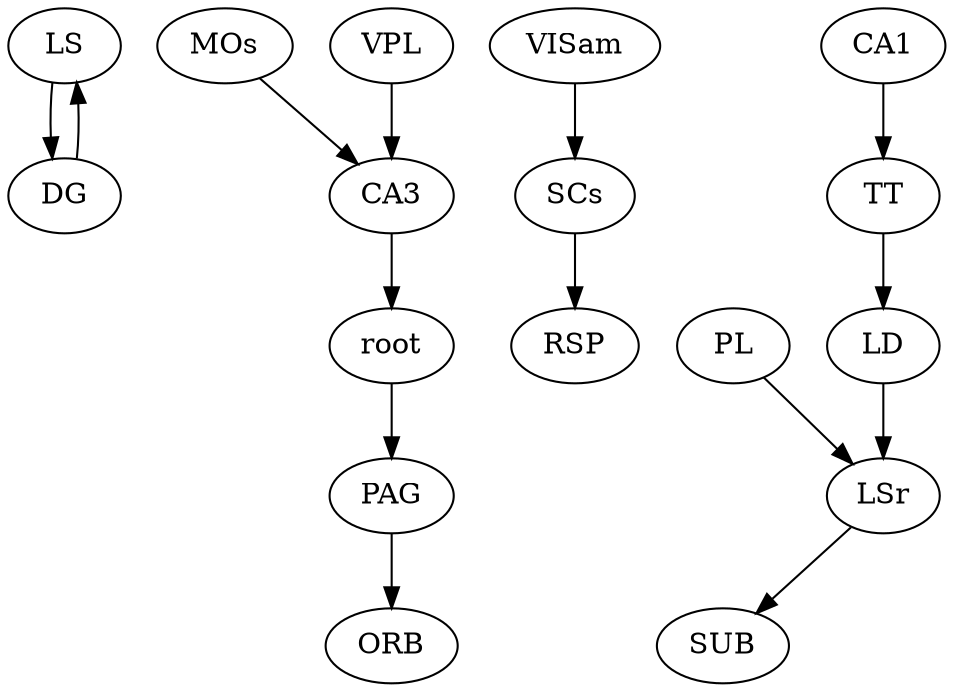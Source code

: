 strict digraph  {
LS [region="basal ganglia"];
MOs [region="non-visual cortex"];
CA3 [region=hippocampal];
DG [region=hippocampal];
root;
VISam [region="visual cortex"];
SCs [region=midbrain];
PAG [region=midbrain];
LSr [region="basal ganglia"];
VPL [region=thalamus];
PL [region="non-visual cortex"];
TT;
LD [region=thalamus];
CA1 [region=hippocampal];
RSP [region="non-visual cortex"];
ORB [region="non-visual cortex"];
SUB [region=hippocampal];
LS -> DG  [weight="3.0051716848089507"];
MOs -> CA3  [weight="3.9498802451981123"];
CA3 -> root  [weight="2.223447554278682"];
DG -> LS  [weight="4.391939041557139"];
root -> PAG  [weight="6.892377917151305"];
VISam -> SCs  [weight="5.066947837306984"];
SCs -> RSP  [weight="8.707704971903146"];
PAG -> ORB  [weight="3.792897130508181"];
LSr -> SUB  [weight="-7.737782107120197"];
VPL -> CA3  [weight="11.601325156448274"];
PL -> LSr  [weight="5.265183999540325"];
TT -> LD  [weight="5.473945415954476"];
LD -> LSr  [weight="6.43985342351794"];
CA1 -> TT  [weight="12.414010647956353"];
}
